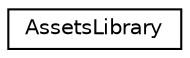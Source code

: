 digraph "Graphical Class Hierarchy"
{
 // LATEX_PDF_SIZE
  edge [fontname="Helvetica",fontsize="10",labelfontname="Helvetica",labelfontsize="10"];
  node [fontname="Helvetica",fontsize="10",shape=record];
  rankdir="LR";
  Node0 [label="AssetsLibrary",height=0.2,width=0.4,color="black", fillcolor="white", style="filled",URL="$classarm__compute_1_1test_1_1_assets_library.xhtml",tooltip="Factory class to create and fill tensors."];
}
